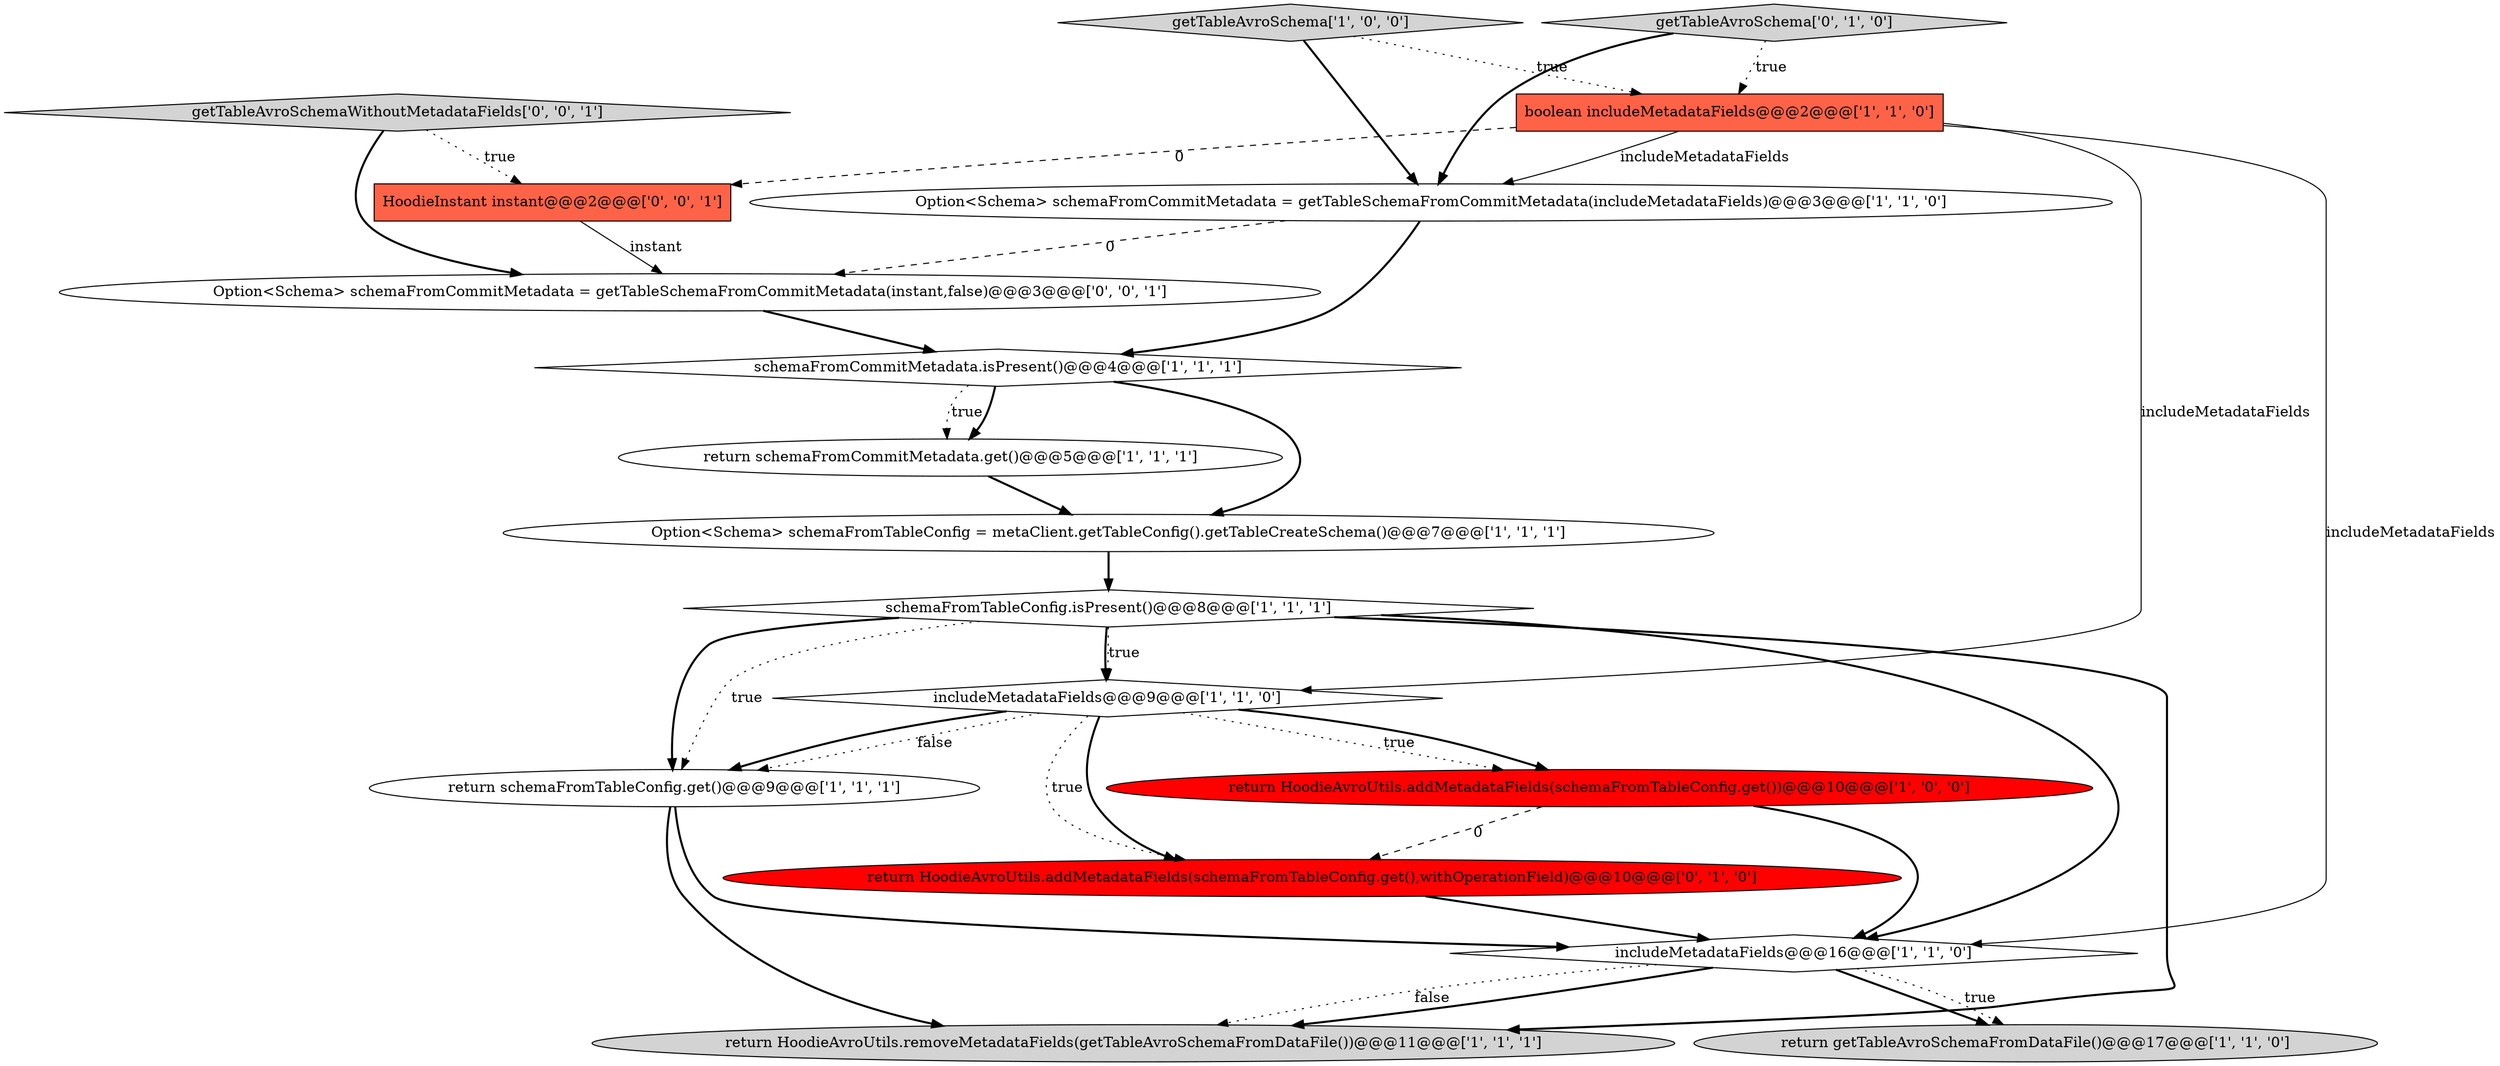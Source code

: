 digraph {
5 [style = filled, label = "schemaFromTableConfig.isPresent()@@@8@@@['1', '1', '1']", fillcolor = white, shape = diamond image = "AAA0AAABBB1BBB"];
4 [style = filled, label = "Option<Schema> schemaFromTableConfig = metaClient.getTableConfig().getTableCreateSchema()@@@7@@@['1', '1', '1']", fillcolor = white, shape = ellipse image = "AAA0AAABBB1BBB"];
3 [style = filled, label = "return HoodieAvroUtils.removeMetadataFields(getTableAvroSchemaFromDataFile())@@@11@@@['1', '1', '1']", fillcolor = lightgray, shape = ellipse image = "AAA0AAABBB1BBB"];
0 [style = filled, label = "Option<Schema> schemaFromCommitMetadata = getTableSchemaFromCommitMetadata(includeMetadataFields)@@@3@@@['1', '1', '0']", fillcolor = white, shape = ellipse image = "AAA0AAABBB1BBB"];
6 [style = filled, label = "includeMetadataFields@@@9@@@['1', '1', '0']", fillcolor = white, shape = diamond image = "AAA0AAABBB1BBB"];
15 [style = filled, label = "getTableAvroSchemaWithoutMetadataFields['0', '0', '1']", fillcolor = lightgray, shape = diamond image = "AAA0AAABBB3BBB"];
16 [style = filled, label = "HoodieInstant instant@@@2@@@['0', '0', '1']", fillcolor = tomato, shape = box image = "AAA0AAABBB3BBB"];
11 [style = filled, label = "includeMetadataFields@@@16@@@['1', '1', '0']", fillcolor = white, shape = diamond image = "AAA0AAABBB1BBB"];
1 [style = filled, label = "schemaFromCommitMetadata.isPresent()@@@4@@@['1', '1', '1']", fillcolor = white, shape = diamond image = "AAA0AAABBB1BBB"];
14 [style = filled, label = "return HoodieAvroUtils.addMetadataFields(schemaFromTableConfig.get(),withOperationField)@@@10@@@['0', '1', '0']", fillcolor = red, shape = ellipse image = "AAA1AAABBB2BBB"];
10 [style = filled, label = "return schemaFromCommitMetadata.get()@@@5@@@['1', '1', '1']", fillcolor = white, shape = ellipse image = "AAA0AAABBB1BBB"];
7 [style = filled, label = "return HoodieAvroUtils.addMetadataFields(schemaFromTableConfig.get())@@@10@@@['1', '0', '0']", fillcolor = red, shape = ellipse image = "AAA1AAABBB1BBB"];
17 [style = filled, label = "Option<Schema> schemaFromCommitMetadata = getTableSchemaFromCommitMetadata(instant,false)@@@3@@@['0', '0', '1']", fillcolor = white, shape = ellipse image = "AAA0AAABBB3BBB"];
12 [style = filled, label = "getTableAvroSchema['1', '0', '0']", fillcolor = lightgray, shape = diamond image = "AAA0AAABBB1BBB"];
2 [style = filled, label = "boolean includeMetadataFields@@@2@@@['1', '1', '0']", fillcolor = tomato, shape = box image = "AAA0AAABBB1BBB"];
9 [style = filled, label = "return schemaFromTableConfig.get()@@@9@@@['1', '1', '1']", fillcolor = white, shape = ellipse image = "AAA0AAABBB1BBB"];
13 [style = filled, label = "getTableAvroSchema['0', '1', '0']", fillcolor = lightgray, shape = diamond image = "AAA0AAABBB2BBB"];
8 [style = filled, label = "return getTableAvroSchemaFromDataFile()@@@17@@@['1', '1', '0']", fillcolor = lightgray, shape = ellipse image = "AAA0AAABBB1BBB"];
2->11 [style = solid, label="includeMetadataFields"];
5->3 [style = bold, label=""];
1->4 [style = bold, label=""];
16->17 [style = solid, label="instant"];
7->11 [style = bold, label=""];
1->10 [style = dotted, label="true"];
9->11 [style = bold, label=""];
17->1 [style = bold, label=""];
5->9 [style = bold, label=""];
2->0 [style = solid, label="includeMetadataFields"];
7->14 [style = dashed, label="0"];
12->2 [style = dotted, label="true"];
5->6 [style = dotted, label="true"];
6->9 [style = dotted, label="false"];
15->16 [style = dotted, label="true"];
12->0 [style = bold, label=""];
0->17 [style = dashed, label="0"];
2->6 [style = solid, label="includeMetadataFields"];
6->14 [style = bold, label=""];
13->2 [style = dotted, label="true"];
15->17 [style = bold, label=""];
6->14 [style = dotted, label="true"];
5->6 [style = bold, label=""];
11->3 [style = bold, label=""];
0->1 [style = bold, label=""];
2->16 [style = dashed, label="0"];
10->4 [style = bold, label=""];
6->7 [style = dotted, label="true"];
11->3 [style = dotted, label="false"];
9->3 [style = bold, label=""];
11->8 [style = bold, label=""];
5->9 [style = dotted, label="true"];
11->8 [style = dotted, label="true"];
5->11 [style = bold, label=""];
6->9 [style = bold, label=""];
6->7 [style = bold, label=""];
1->10 [style = bold, label=""];
14->11 [style = bold, label=""];
4->5 [style = bold, label=""];
13->0 [style = bold, label=""];
}

